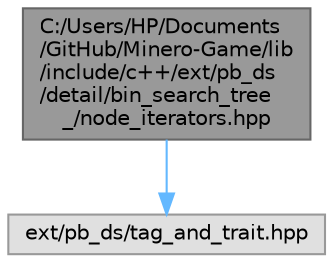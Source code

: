 digraph "C:/Users/HP/Documents/GitHub/Minero-Game/lib/include/c++/ext/pb_ds/detail/bin_search_tree_/node_iterators.hpp"
{
 // LATEX_PDF_SIZE
  bgcolor="transparent";
  edge [fontname=Helvetica,fontsize=10,labelfontname=Helvetica,labelfontsize=10];
  node [fontname=Helvetica,fontsize=10,shape=box,height=0.2,width=0.4];
  Node1 [id="Node000001",label="C:/Users/HP/Documents\l/GitHub/Minero-Game/lib\l/include/c++/ext/pb_ds\l/detail/bin_search_tree\l_/node_iterators.hpp",height=0.2,width=0.4,color="gray40", fillcolor="grey60", style="filled", fontcolor="black",tooltip=" "];
  Node1 -> Node2 [id="edge2_Node000001_Node000002",color="steelblue1",style="solid",tooltip=" "];
  Node2 [id="Node000002",label="ext/pb_ds/tag_and_trait.hpp",height=0.2,width=0.4,color="grey60", fillcolor="#E0E0E0", style="filled",tooltip=" "];
}
